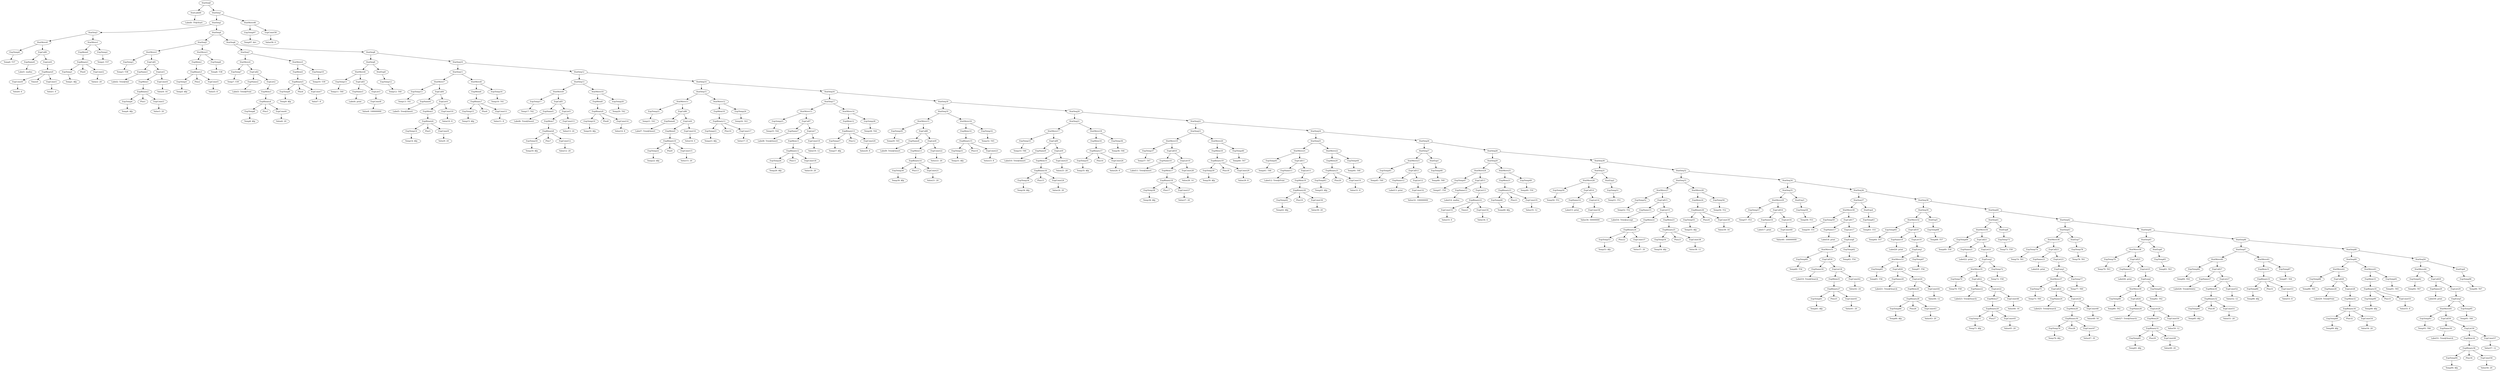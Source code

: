 digraph {
	ordering = out;
	ExpConst58 -> "Value58: 0";
	StatMove46 -> ExpTemp97;
	StatMove46 -> ExpConst58;
	StatSeq1 -> StatSeq2;
	StatSeq1 -> StatMove46;
	StatExp9 -> ExpTemp96;
	StatSeq50 -> StatMove44;
	StatSeq50 -> StatExp9;
	ExpList29 -> ExpEseq5;
	ExpEseq5 -> StatMove45;
	ExpEseq5 -> ExpTemp95;
	ExpConst57 -> "Value57: 12";
	ExpList30 -> ExpMem34;
	ExpList30 -> ExpConst57;
	ExpMem34 -> ExpBinary36;
	ExpConst56 -> "Value56: 20";
	ExpCall30 -> ExpName30;
	ExpCall30 -> ExpList30;
	StatMove45 -> ExpTemp93;
	StatMove45 -> ExpCall30;
	ExpTemp93 -> "Temp93: T66";
	ExpCall29 -> ExpName29;
	ExpCall29 -> ExpList29;
	ExpName29 -> "Label30: print";
	ExpTemp92 -> "Temp92: T67";
	StatSeq48 -> StatSeq49;
	StatSeq48 -> StatSeq50;
	ExpTemp91 -> "Temp91: T65";
	StatMove43 -> ExpMem33;
	StatMove43 -> ExpTemp91;
	ExpMem33 -> ExpBinary35;
	ExpConst55 -> "Value55: 8";
	ExpList11 -> ExpMem19;
	ExpCall11 -> ExpName11;
	ExpCall11 -> ExpList11;
	ExpName17 -> "Label18: print";
	StatMove21 -> ExpTemp41;
	StatMove21 -> ExpCall11;
	ExpMem27 -> ExpBinary29;
	StatSeq22 -> StatSeq23;
	StatSeq22 -> StatSeq24;
	StatSeq19 -> StatMove15;
	StatSeq19 -> StatMove16;
	StatMove20 -> ExpMem18;
	StatMove20 -> ExpTemp40;
	ExpMem18 -> ExpBinary19;
	ExpBinary19 -> ExpTemp39;
	ExpBinary19 -> Plus18;
	ExpBinary19 -> ExpConst29;
	ExpBinary18 -> ExpTemp38;
	ExpBinary18 -> Plus17;
	ExpBinary18 -> ExpConst27;
	ExpTemp3 -> "Temp3: T38";
	ExpName6 -> "Label7: Tree@Insert";
	ExpTemp96 -> "Temp96: T67";
	ExpCall10 -> ExpName10;
	ExpCall10 -> ExpList10;
	ExpMem26 -> ExpBinary28;
	ExpName21 -> "Label22: print";
	ExpTemp38 -> "Temp38: $fp";
	ExpTemp69 -> "Temp69: T59";
	ExpTemp36 -> "Temp36: T46";
	StatSeq4 -> StatSeq5;
	StatSeq4 -> StatSeq6;
	ExpMem0 -> ExpBinary1;
	StatMove18 -> ExpMem16;
	StatMove18 -> ExpTemp36;
	StatSeq21 -> StatMove17;
	StatSeq21 -> StatMove18;
	ExpConst28 -> "Value28: 14";
	ExpTemp18 -> "Temp18: $fp";
	ExpTemp34 -> "Temp34: $fp";
	ExpMem14 -> ExpBinary15;
	StatSeq31 -> StatMove26;
	StatSeq31 -> StatExp2;
	ExpBinary32 -> ExpTemp85;
	ExpBinary32 -> Plus30;
	ExpBinary32 -> ExpConst51;
	ExpTemp40 -> "Temp40: T47";
	ExpBinary3 -> ExpTemp5;
	ExpBinary3 -> Plus2;
	ExpBinary3 -> ExpConst5;
	ExpConst45 -> "Value45: 20";
	ExpList8 -> ExpMem13;
	ExpList8 -> ExpConst22;
	ExpTemp6 -> "Temp6: T38";
	ExpTemp75 -> "Temp75: T60";
	StatSeq14 -> StatSeq15;
	StatSeq14 -> StatSeq16;
	ExpCall9 -> ExpName9;
	ExpCall9 -> ExpList9;
	ExpTemp88 -> "Temp88: T65";
	ExpTemp49 -> "Temp49: T50";
	ExpTemp30 -> "Temp30: $fp";
	ExpTemp29 -> "Temp29: T45";
	StatMove16 -> ExpMem14;
	StatMove16 -> ExpTemp32;
	ExpBinary23 -> ExpTemp48;
	ExpBinary23 -> Plus21;
	ExpBinary23 -> ExpConst35;
	ExpMem12 -> ExpBinary13;
	StatMove39 -> ExpTemp80;
	StatMove39 -> ExpCall26;
	ExpTemp26 -> "Temp26: $fp";
	ExpCall7 -> ExpName7;
	ExpCall7 -> ExpList7;
	ExpName7 -> "Label8: Tree@Insert";
	ExpTemp25 -> "Temp25: T44";
	ExpConst29 -> "Value29: 8";
	ExpTemp24 -> "Temp24: T43";
	ExpTemp42 -> "Temp42: $fp";
	ExpTemp31 -> "Temp31: $fp";
	ExpConst17 -> "Value17: 8";
	StatSeq33 -> StatMove27;
	StatSeq33 -> StatMove28;
	ExpConst16 -> "Value16: 4";
	StatSeq37 -> StatMove30;
	StatSeq37 -> StatExp4;
	ExpMem6 -> ExpBinary7;
	ExpConst15 -> "Value15: 20";
	StatMove14 -> ExpMem12;
	StatMove14 -> ExpTemp28;
	ExpMem11 -> ExpBinary12;
	StatMove26 -> ExpTemp50;
	StatMove26 -> ExpCall14;
	StatSeq36 -> StatSeq37;
	StatSeq36 -> StatSeq38;
	StatMove11 -> ExpTemp21;
	StatMove11 -> ExpCall6;
	ExpTemp44 -> "Temp44: T48";
	ExpTemp21 -> "Temp21: T43";
	ExpConst7 -> "Value7: 8";
	ExpTemp87 -> "Temp87: T64";
	StatSeq12 -> StatSeq13;
	StatSeq12 -> StatSeq14;
	ExpTemp4 -> "Temp4: $fp";
	ExpName9 -> "Label10: Tree@Insert";
	StatMove10 -> ExpMem8;
	StatMove10 -> ExpTemp20;
	ExpMem4 -> ExpBinary5;
	ExpConst21 -> "Value21: 20";
	ExpTemp22 -> "Temp22: $fp";
	ExpList2 -> ExpMem3;
	ExpEseq4 -> StatMove39;
	ExpEseq4 -> ExpTemp82;
	ExpTemp55 -> "Temp55: $fp";
	ExpConst0 -> "Value0: 6";
	ExpMem19 -> ExpBinary20;
	ExpMem17 -> ExpBinary18;
	ExpCall1 -> ExpName1;
	ExpCall1 -> ExpList1;
	StatMove6 -> ExpTemp11;
	StatMove6 -> ExpCall3;
	ExpBinary12 -> ExpTemp26;
	ExpBinary12 -> Plus11;
	ExpBinary12 -> ExpConst18;
	ExpConst24 -> "Value24: 20";
	StatLabel0 -> "Label0: TV@Start";
	ExpConst4 -> "Value4: 16";
	ExpTemp17 -> "Temp17: T42";
	StatMove3 -> ExpMem2;
	StatMove3 -> ExpTemp6;
	ExpBinary2 -> ExpTemp4;
	ExpBinary2 -> Plus1;
	ExpBinary2 -> ExpConst3;
	ExpMem16 -> ExpBinary17;
	ExpMem5 -> ExpBinary6;
	ExpMem22 -> ExpBinary24;
	StatSeq44 -> StatSeq45;
	StatSeq44 -> StatSeq46;
	ExpBinary36 -> ExpTemp94;
	ExpBinary36 -> Plus34;
	ExpBinary36 -> ExpConst56;
	ExpTemp0 -> "Temp0: T37";
	StatMove19 -> ExpTemp37;
	StatMove19 -> ExpCall10;
	ExpTemp61 -> "Temp61: $fp";
	ExpList21 -> ExpEseq2;
	ExpMem13 -> ExpBinary14;
	ExpName3 -> "Label4: print";
	ExpConst41 -> "Value41: 20";
	ExpMem15 -> ExpBinary16;
	ExpTemp8 -> "Temp8: $fp";
	ExpConst12 -> "Value12: 20";
	ExpList9 -> ExpMem15;
	ExpList9 -> ExpConst25;
	StatSeq5 -> StatMove2;
	StatSeq5 -> StatMove3;
	ExpConst36 -> "Value36: 50000000";
	ExpCall19 -> ExpName19;
	ExpCall19 -> ExpList19;
	ExpBinary27 -> ExpTemp61;
	ExpBinary27 -> Plus25;
	ExpBinary27 -> ExpConst41;
	ExpName1 -> "Label2: Tree@Init";
	ExpTemp28 -> "Temp28: T44";
	ExpBinary20 -> ExpTemp42;
	ExpBinary20 -> Plus19;
	ExpBinary20 -> ExpConst30;
	ExpConst51 -> "Value51: 20";
	StatMove13 -> ExpTemp25;
	StatMove13 -> ExpCall7;
	ExpName20 -> "Label21: Tree@Search";
	ExpTemp33 -> "Temp33: T46";
	ExpBinary22 -> ExpConst33;
	ExpBinary22 -> Times1;
	ExpBinary22 -> ExpConst34;
	ExpMem2 -> ExpBinary3;
	ExpList20 -> ExpMem26;
	ExpList20 -> ExpConst44;
	StatSeq11 -> StatMove7;
	StatSeq11 -> StatMove8;
	StatSeq42 -> StatSeq43;
	StatSeq42 -> StatSeq44;
	ExpMem21 -> ExpBinary23;
	ExpCall0 -> ExpName0;
	ExpCall0 -> ExpList0;
	StatSeq9 -> StatMove6;
	StatSeq9 -> StatExp0;
	StatSeq10 -> StatSeq11;
	StatSeq10 -> StatSeq12;
	ExpList13 -> ExpBinary22;
	ExpConst8 -> "Value8: 100000000";
	ExpTemp77 -> "Temp77: T60";
	ExpConst18 -> "Value18: 20";
	ExpConst26 -> "Value26: 8";
	ExpName5 -> "Label6: Tree@Insert";
	ExpBinary33 -> ExpTemp86;
	ExpBinary33 -> Plus31;
	ExpBinary33 -> ExpConst53;
	StatExp3 -> ExpTemp58;
	StatSeq7 -> StatMove4;
	StatSeq7 -> StatMove5;
	ExpTemp20 -> "Temp20: T42";
	ExpTemp81 -> "Temp81: $fp";
	ExpBinary0 -> ExpConst0;
	ExpBinary0 -> Times0;
	ExpBinary0 -> ExpConst1;
	ExpTemp27 -> "Temp27: $fp";
	ExpTemp89 -> "Temp89: $fp";
	StatSeq3 -> StatMove0;
	StatSeq3 -> StatMove1;
	StatMove15 -> ExpTemp29;
	StatMove15 -> ExpCall8;
	ExpTemp72 -> "Temp72: T58";
	ExpMem7 -> ExpBinary8;
	ExpName11 -> "Label12: Tree@Print";
	ExpTemp46 -> "Temp46: T49";
	StatMove1 -> ExpMem0;
	StatMove1 -> ExpTemp2;
	ExpBinary17 -> ExpTemp35;
	ExpBinary17 -> Plus16;
	ExpBinary17 -> ExpConst26;
	ExpTemp57 -> "Temp57: T53";
	ExpConst5 -> "Value5: 8";
	ExpBinary8 -> ExpTemp18;
	ExpBinary8 -> Plus7;
	ExpBinary8 -> ExpConst12;
	ExpTemp11 -> "Temp11: T40";
	StatSeq8 -> StatSeq9;
	StatSeq8 -> StatSeq10;
	ExpConst2 -> "Value2: 20";
	ExpCall2 -> ExpName2;
	ExpCall2 -> ExpList2;
	StatExp0 -> ExpTemp12;
	ExpTemp2 -> "Temp2: T37";
	ExpTemp35 -> "Temp35: $fp";
	ExpName13 -> "Label14: malloc";
	ExpBinary4 -> ExpTemp8;
	ExpBinary4 -> Plus3;
	ExpBinary4 -> ExpConst6;
	ExpTemp1 -> "Temp1: $fp";
	ExpConst25 -> "Value25: 28";
	ExpCall3 -> ExpName3;
	ExpCall3 -> ExpList3;
	ExpList26 -> ExpMem29;
	ExpList26 -> ExpConst50;
	ExpBinary1 -> ExpTemp1;
	ExpBinary1 -> Plus0;
	ExpBinary1 -> ExpConst2;
	ExpTemp32 -> "Temp32: T45";
	ExpConst10 -> "Value10: 8";
	ExpBinary15 -> ExpTemp31;
	ExpBinary15 -> Plus14;
	ExpBinary15 -> ExpConst23;
	StatSeq20 -> StatSeq21;
	StatSeq20 -> StatSeq22;
	ExpBinary13 -> ExpTemp27;
	ExpBinary13 -> Plus12;
	ExpBinary13 -> ExpConst20;
	StatMove2 -> ExpTemp3;
	StatMove2 -> ExpCall1;
	ExpName8 -> "Label9: Tree@Insert";
	StatMove27 -> ExpTemp52;
	StatMove27 -> ExpCall15;
	ExpList16 -> ExpConst40;
	ExpMem28 -> ExpBinary30;
	StatSeq17 -> StatMove13;
	StatSeq17 -> StatMove14;
	ExpTemp19 -> "Temp19: $fp";
	ExpBinary16 -> ExpTemp34;
	ExpBinary16 -> Plus15;
	ExpBinary16 -> ExpConst24;
	ExpTemp53 -> "Temp53: $fp";
	StatSeq2 -> StatSeq3;
	StatSeq2 -> StatSeq4;
	ExpBinary7 -> ExpTemp15;
	ExpBinary7 -> Plus6;
	ExpBinary7 -> ExpConst11;
	ExpBinary5 -> ExpTemp9;
	ExpBinary5 -> Plus4;
	ExpBinary5 -> ExpConst7;
	ExpBinary9 -> ExpTemp19;
	ExpBinary9 -> Plus8;
	ExpBinary9 -> ExpConst14;
	ExpConst1 -> "Value1: 4";
	StatMove4 -> ExpTemp7;
	StatMove4 -> ExpCall2;
	StatMove9 -> ExpTemp17;
	StatMove9 -> ExpCall5;
	ExpCall13 -> ExpName13;
	ExpCall13 -> ExpList13;
	ExpBinary31 -> ExpTemp81;
	ExpBinary31 -> Plus29;
	ExpBinary31 -> ExpConst49;
	ExpConst9 -> "Value9: 20";
	ExpConst3 -> "Value3: 20";
	StatSeq16 -> StatSeq17;
	StatSeq16 -> StatSeq18;
	ExpConst14 -> "Value14: 8";
	StatSeq26 -> StatSeq27;
	StatSeq26 -> StatSeq28;
	ExpName4 -> "Label5: Tree@Insert";
	ExpCall14 -> ExpName14;
	ExpCall14 -> ExpList14;
	ExpConst30 -> "Value30: 20";
	ExpMem10 -> ExpBinary11;
	ExpCall6 -> ExpName6;
	ExpCall6 -> ExpList6;
	ExpCall28 -> ExpName28;
	ExpCall28 -> ExpList28;
	ExpTemp10 -> "Temp10: T39";
	StatMove17 -> ExpTemp33;
	StatMove17 -> ExpCall9;
	ExpMem1 -> ExpBinary2;
	ExpConst42 -> "Value42: 24";
	ExpName27 -> "Label28: Tree@Delete";
	ExpList6 -> ExpMem9;
	ExpList6 -> ExpConst16;
	StatSeq6 -> StatSeq7;
	StatSeq6 -> StatSeq8;
	ExpMem8 -> ExpBinary9;
	StatMove7 -> ExpTemp13;
	StatMove7 -> ExpCall4;
	ExpList7 -> ExpMem11;
	ExpList7 -> ExpConst19;
	ExpTemp63 -> "Temp63: T55";
	ExpConst49 -> "Value49: 20";
	ExpTemp13 -> "Temp13: T41";
	ExpList1 -> ExpMem1;
	ExpList1 -> ExpConst4;
	ExpBinary11 -> ExpTemp23;
	ExpBinary11 -> Plus10;
	ExpBinary11 -> ExpConst17;
	ExpTemp9 -> "Temp9: $fp";
	ExpList5 -> ExpMem7;
	ExpList5 -> ExpConst13;
	StatSeq27 -> StatMove23;
	StatSeq27 -> StatExp1;
	ExpCall4 -> ExpName4;
	ExpCall4 -> ExpList4;
	StatMove40 -> ExpTemp84;
	StatMove40 -> ExpCall27;
	StatMove0 -> ExpTemp0;
	StatMove0 -> ExpCall0;
	ExpConst19 -> "Value19: 12";
	ExpTemp15 -> "Temp15: $fp";
	StatMove12 -> ExpMem10;
	StatMove12 -> ExpTemp24;
	ExpTemp14 -> "Temp14: $fp";
	ExpTemp76 -> "Temp76: $fp";
	StatSeq18 -> StatSeq19;
	StatSeq18 -> StatSeq20;
	ExpName10 -> "Label11: Tree@Insert";
	ExpBinary6 -> ExpTemp14;
	ExpBinary6 -> Plus5;
	ExpBinary6 -> ExpConst9;
	ExpTemp16 -> "Temp16: T41";
	ExpList4 -> ExpMem5;
	ExpList4 -> ExpConst10;
	ExpTemp47 -> "Temp47: T50";
	ExpTemp23 -> "Temp23: $fp";
	StatMove8 -> ExpMem6;
	StatMove8 -> ExpTemp16;
	StatSeq13 -> StatMove9;
	StatSeq13 -> StatMove10;
	ExpCall5 -> ExpName5;
	ExpCall5 -> ExpList5;
	ExpTemp7 -> "Temp7: T39";
	ExpTemp43 -> "Temp43: $fp";
	StatSeq41 -> StatMove34;
	StatSeq41 -> StatExp6;
	ExpName26 -> "Label27: Tree@Search";
	StatSeq0 -> StatLabel0;
	StatSeq0 -> StatSeq1;
	ExpConst31 -> "Value31: 8";
	ExpMem20 -> ExpBinary21;
	StatMove22 -> ExpMem20;
	StatMove22 -> ExpTemp44;
	StatMove32 -> ExpTemp64;
	StatMove32 -> ExpCall19;
	StatSeq25 -> StatMove21;
	StatSeq25 -> StatMove22;
	StatSeq24 -> StatSeq25;
	StatSeq24 -> StatSeq26;
	StatSeq46 -> StatSeq47;
	StatSeq46 -> StatSeq48;
	ExpTemp45 -> "Temp45: T49";
	ExpName12 -> "Label13: print";
	ExpTemp78 -> "Temp78: T61";
	StatMove28 -> ExpMem24;
	StatMove28 -> ExpTemp56;
	ExpCall12 -> ExpName12;
	ExpCall12 -> ExpList12;
	ExpConst33 -> "Value33: 0";
	ExpTemp65 -> "Temp65: T56";
	ExpConst32 -> "Value32: 100000000";
	ExpList12 -> ExpConst32;
	ExpConst48 -> "Value48: 50";
	StatExp1 -> ExpTemp46;
	ExpTemp85 -> "Temp85: $fp";
	StatMove24 -> ExpTemp47;
	StatMove24 -> ExpCall13;
	ExpName30 -> "Label31: Tree@Search";
	ExpConst34 -> "Value34: 4";
	ExpTemp48 -> "Temp48: $fp";
	ExpConst35 -> "Value35: 12";
	ExpConst20 -> "Value20: 8";
	StatSeq29 -> StatMove24;
	StatSeq29 -> StatMove25;
	ExpCall22 -> ExpName22;
	ExpCall22 -> ExpList22;
	StatMove25 -> ExpMem21;
	StatMove25 -> ExpTemp49;
	StatSeq28 -> StatSeq29;
	StatSeq28 -> StatSeq30;
	ExpTemp50 -> "Temp50: T51";
	ExpName14 -> "Label15: print";
	StatMove29 -> ExpTemp57;
	StatMove29 -> ExpCall16;
	StatSeq15 -> StatMove11;
	StatSeq15 -> StatMove12;
	ExpList14 -> ExpConst36;
	ExpTemp95 -> "Temp95: T66";
	StatMove38 -> ExpTemp79;
	StatMove38 -> ExpCall25;
	ExpTemp39 -> "Temp39: $fp";
	ExpTemp51 -> "Temp51: T51";
	StatSeq30 -> StatSeq31;
	StatSeq30 -> StatSeq32;
	StatMove44 -> ExpTemp92;
	StatMove44 -> ExpCall29;
	ExpTemp37 -> "Temp37: T47";
	ExpTemp52 -> "Temp52: T52";
	ExpConst13 -> "Value13: 24";
	ExpName15 -> "Label16: Tree@accept";
	ExpConst22 -> "Value22: 20";
	ExpConst37 -> "Value37: 20";
	ExpList15 -> ExpMem22;
	ExpList15 -> ExpMem23;
	ExpCall8 -> ExpName8;
	ExpCall8 -> ExpList8;
	ExpConst6 -> "Value6: 20";
	ExpTemp54 -> "Temp54: $fp";
	ExpBinary25 -> ExpTemp54;
	ExpBinary25 -> Plus23;
	ExpBinary25 -> ExpConst38;
	ExpMem9 -> ExpBinary10;
	ExpMem23 -> ExpBinary25;
	ExpBinary26 -> ExpTemp55;
	ExpBinary26 -> Plus24;
	ExpBinary26 -> ExpConst39;
	StatMove35 -> ExpTemp70;
	StatMove35 -> ExpCall22;
	ExpConst39 -> "Value39: 16";
	ExpTemp5 -> "Temp5: $fp";
	ExpMem24 -> ExpBinary26;
	ExpTemp64 -> "Temp64: T57";
	ExpTemp56 -> "Temp56: T52";
	ExpName0 -> "Label1: malloc";
	ExpName16 -> "Label17: print";
	ExpCall16 -> ExpName16;
	ExpCall16 -> ExpList16;
	ExpConst40 -> "Value40: 100000000";
	StatExp6 -> ExpTemp73;
	StatSeq23 -> StatMove19;
	StatSeq23 -> StatMove20;
	StatSeq35 -> StatMove29;
	StatSeq35 -> StatExp3;
	ExpTemp67 -> "Temp67: T56";
	StatSeq34 -> StatSeq35;
	StatSeq34 -> StatSeq36;
	ExpTemp59 -> "Temp59: T55";
	ExpCall15 -> ExpName15;
	ExpCall15 -> ExpList15;
	StatMove34 -> ExpTemp69;
	StatMove34 -> ExpCall21;
	ExpBinary10 -> ExpTemp22;
	ExpBinary10 -> Plus9;
	ExpBinary10 -> ExpConst15;
	StatMove30 -> ExpTemp59;
	StatMove30 -> ExpCall17;
	ExpCall17 -> ExpName17;
	ExpCall17 -> ExpList17;
	ExpTemp12 -> "Temp12: T40";
	ExpList22 -> ExpMem27;
	ExpList22 -> ExpConst46;
	ExpTemp60 -> "Temp60: T54";
	StatExp5 -> ExpTemp68;
	ExpMem32 -> ExpBinary34;
	StatMove31 -> ExpTemp60;
	StatMove31 -> ExpCall18;
	ExpCall18 -> ExpName18;
	ExpCall18 -> ExpList18;
	StatExp2 -> ExpTemp51;
	ExpMem25 -> ExpBinary27;
	ExpConst38 -> "Value38: 12";
	ExpName23 -> "Label24: print";
	ExpList18 -> ExpMem25;
	ExpList18 -> ExpConst42;
	ExpEseq0 -> StatMove31;
	ExpEseq0 -> ExpTemp62;
	ExpList0 -> ExpBinary0;
	ExpTemp62 -> "Temp62: T54";
	ExpList17 -> ExpEseq0;
	StatExp4 -> ExpTemp63;
	ExpConst11 -> "Value11: 8";
	ExpTemp80 -> "Temp80: T62";
	ExpName19 -> "Label20: print";
	StatMove33 -> ExpTemp65;
	StatMove33 -> ExpCall20;
	ExpCall20 -> ExpName20;
	ExpCall20 -> ExpList20;
	ExpTemp66 -> "Temp66: $fp";
	StatMove5 -> ExpMem4;
	StatMove5 -> ExpTemp10;
	ExpBinary28 -> ExpTemp66;
	ExpBinary28 -> Plus26;
	ExpBinary28 -> ExpConst43;
	StatSeq32 -> StatSeq33;
	StatSeq32 -> StatSeq34;
	ExpConst43 -> "Value43: 20";
	ExpConst44 -> "Value44: 12";
	ExpEseq1 -> StatMove33;
	ExpEseq1 -> ExpTemp67;
	ExpList19 -> ExpEseq1;
	ExpMem3 -> ExpBinary4;
	StatSeq39 -> StatMove32;
	StatSeq39 -> StatExp5;
	ExpList3 -> ExpConst8;
	ExpTemp68 -> "Temp68: T57";
	ExpConst23 -> "Value23: 8";
	StatSeq38 -> StatSeq39;
	StatSeq38 -> StatSeq40;
	ExpCall21 -> ExpName21;
	ExpCall21 -> ExpList21;
	ExpTemp73 -> "Temp73: T59";
	ExpTemp70 -> "Temp70: T58";
	ExpName22 -> "Label23: Tree@Search";
	ExpTemp71 -> "Temp71: $fp";
	ExpCall25 -> ExpName25;
	ExpCall25 -> ExpList25;
	ExpName2 -> "Label3: Tree@Print";
	ExpList28 -> ExpMem32;
	ExpBinary29 -> ExpTemp71;
	ExpBinary29 -> Plus27;
	ExpBinary29 -> ExpConst45;
	ExpConst46 -> "Value46: 16";
	ExpConst27 -> "Value27: 20";
	ExpEseq2 -> StatMove35;
	ExpEseq2 -> ExpTemp72;
	ExpName25 -> "Label26: print";
	ExpTemp41 -> "Temp41: T48";
	ExpName18 -> "Label19: Tree@Search";
	StatSeq40 -> StatSeq41;
	StatSeq40 -> StatSeq42;
	StatMove36 -> ExpTemp74;
	StatMove36 -> ExpCall23;
	ExpEseq3 -> StatMove37;
	ExpEseq3 -> ExpTemp77;
	StatSeq43 -> StatMove36;
	StatSeq43 -> StatExp7;
	StatMove37 -> ExpTemp75;
	StatMove37 -> ExpCall24;
	ExpCall24 -> ExpName24;
	ExpCall24 -> ExpList24;
	ExpTemp74 -> "Temp74: T61";
	ExpBinary30 -> ExpTemp76;
	ExpBinary30 -> Plus28;
	ExpBinary30 -> ExpConst47;
	ExpConst47 -> "Value47: 20";
	ExpList24 -> ExpMem28;
	ExpList24 -> ExpConst48;
	ExpBinary24 -> ExpTemp53;
	ExpBinary24 -> Plus22;
	ExpBinary24 -> ExpConst37;
	ExpList23 -> ExpEseq3;
	StatExp7 -> ExpTemp78;
	ExpList25 -> ExpEseq4;
	ExpBinary14 -> ExpTemp30;
	ExpBinary14 -> Plus13;
	ExpBinary14 -> ExpConst21;
	ExpTemp79 -> "Temp79: T63";
	ExpTemp86 -> "Temp86: $fp";
	ExpTemp94 -> "Temp94: $fp";
	ExpCall26 -> ExpName26;
	ExpCall26 -> ExpList26;
	ExpMem29 -> ExpBinary31;
	ExpConst50 -> "Value50: 12";
	ExpTemp82 -> "Temp82: T62";
	StatSeq47 -> StatMove40;
	StatSeq47 -> StatMove41;
	ExpList10 -> ExpMem17;
	ExpList10 -> ExpConst28;
	StatSeq45 -> StatMove38;
	StatSeq45 -> StatExp8;
	ExpTemp83 -> "Temp83: T63";
	StatExp8 -> ExpTemp83;
	ExpTemp84 -> "Temp84: T64";
	ExpCall27 -> ExpName27;
	ExpCall27 -> ExpList27;
	ExpMem30 -> ExpBinary32;
	ExpList27 -> ExpMem30;
	ExpList27 -> ExpConst52;
	ExpConst52 -> "Value52: 12";
	ExpTemp97 -> "Temp97: $rv";
	ExpTemp58 -> "Temp58: T53";
	ExpConst53 -> "Value53: 8";
	StatMove23 -> ExpTemp45;
	StatMove23 -> ExpCall12;
	StatSeq49 -> StatMove42;
	StatSeq49 -> StatMove43;
	ExpMem31 -> ExpBinary33;
	StatMove41 -> ExpMem31;
	StatMove41 -> ExpTemp87;
	ExpCall23 -> ExpName23;
	ExpCall23 -> ExpList23;
	ExpName24 -> "Label25: Tree@Search";
	StatMove42 -> ExpTemp88;
	StatMove42 -> ExpCall28;
	ExpName28 -> "Label29: Tree@Print";
	ExpBinary34 -> ExpTemp89;
	ExpBinary34 -> Plus32;
	ExpBinary34 -> ExpConst54;
	ExpBinary21 -> ExpTemp43;
	ExpBinary21 -> Plus20;
	ExpBinary21 -> ExpConst31;
	ExpConst54 -> "Value54: 20";
	ExpTemp90 -> "Temp90: $fp";
	ExpBinary35 -> ExpTemp90;
	ExpBinary35 -> Plus33;
	ExpBinary35 -> ExpConst55;
}

